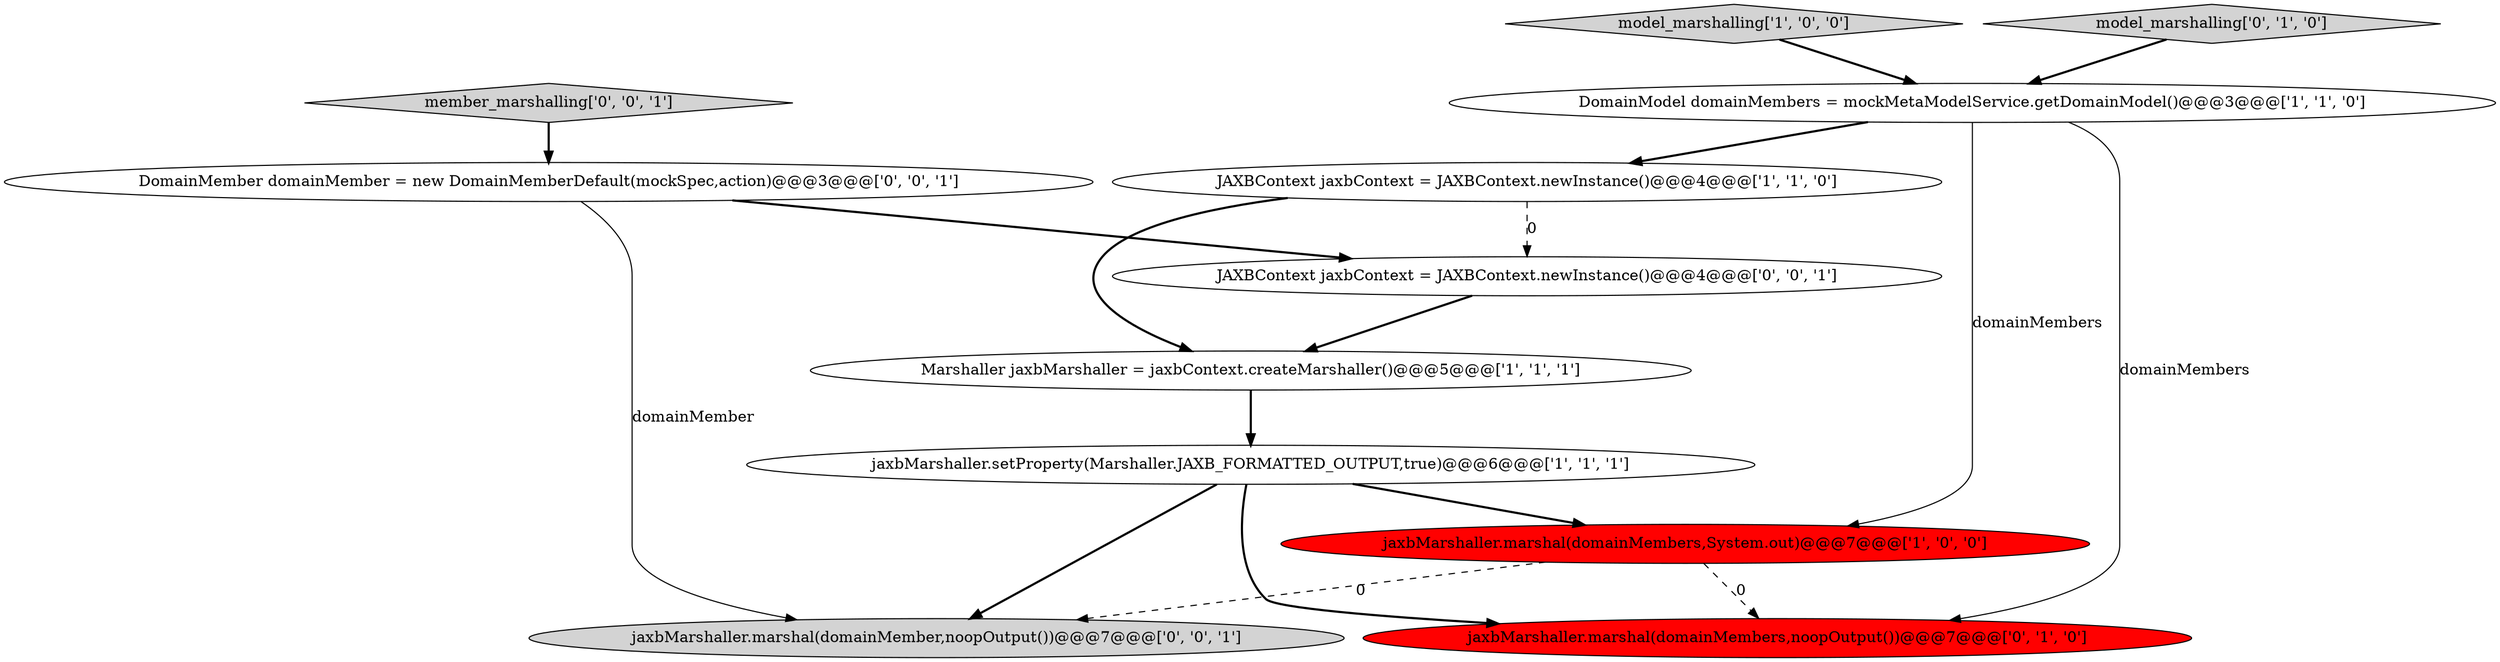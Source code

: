 digraph {
8 [style = filled, label = "DomainMember domainMember = new DomainMemberDefault(mockSpec,action)@@@3@@@['0', '0', '1']", fillcolor = white, shape = ellipse image = "AAA0AAABBB3BBB"];
9 [style = filled, label = "member_marshalling['0', '0', '1']", fillcolor = lightgray, shape = diamond image = "AAA0AAABBB3BBB"];
2 [style = filled, label = "jaxbMarshaller.setProperty(Marshaller.JAXB_FORMATTED_OUTPUT,true)@@@6@@@['1', '1', '1']", fillcolor = white, shape = ellipse image = "AAA0AAABBB1BBB"];
1 [style = filled, label = "model_marshalling['1', '0', '0']", fillcolor = lightgray, shape = diamond image = "AAA0AAABBB1BBB"];
7 [style = filled, label = "model_marshalling['0', '1', '0']", fillcolor = lightgray, shape = diamond image = "AAA0AAABBB2BBB"];
3 [style = filled, label = "Marshaller jaxbMarshaller = jaxbContext.createMarshaller()@@@5@@@['1', '1', '1']", fillcolor = white, shape = ellipse image = "AAA0AAABBB1BBB"];
10 [style = filled, label = "jaxbMarshaller.marshal(domainMember,noopOutput())@@@7@@@['0', '0', '1']", fillcolor = lightgray, shape = ellipse image = "AAA0AAABBB3BBB"];
5 [style = filled, label = "DomainModel domainMembers = mockMetaModelService.getDomainModel()@@@3@@@['1', '1', '0']", fillcolor = white, shape = ellipse image = "AAA0AAABBB1BBB"];
4 [style = filled, label = "JAXBContext jaxbContext = JAXBContext.newInstance()@@@4@@@['1', '1', '0']", fillcolor = white, shape = ellipse image = "AAA0AAABBB1BBB"];
0 [style = filled, label = "jaxbMarshaller.marshal(domainMembers,System.out)@@@7@@@['1', '0', '0']", fillcolor = red, shape = ellipse image = "AAA1AAABBB1BBB"];
6 [style = filled, label = "jaxbMarshaller.marshal(domainMembers,noopOutput())@@@7@@@['0', '1', '0']", fillcolor = red, shape = ellipse image = "AAA1AAABBB2BBB"];
11 [style = filled, label = "JAXBContext jaxbContext = JAXBContext.newInstance()@@@4@@@['0', '0', '1']", fillcolor = white, shape = ellipse image = "AAA0AAABBB3BBB"];
1->5 [style = bold, label=""];
4->3 [style = bold, label=""];
5->6 [style = solid, label="domainMembers"];
7->5 [style = bold, label=""];
2->0 [style = bold, label=""];
4->11 [style = dashed, label="0"];
3->2 [style = bold, label=""];
5->0 [style = solid, label="domainMembers"];
11->3 [style = bold, label=""];
8->11 [style = bold, label=""];
2->10 [style = bold, label=""];
9->8 [style = bold, label=""];
2->6 [style = bold, label=""];
8->10 [style = solid, label="domainMember"];
0->10 [style = dashed, label="0"];
5->4 [style = bold, label=""];
0->6 [style = dashed, label="0"];
}
